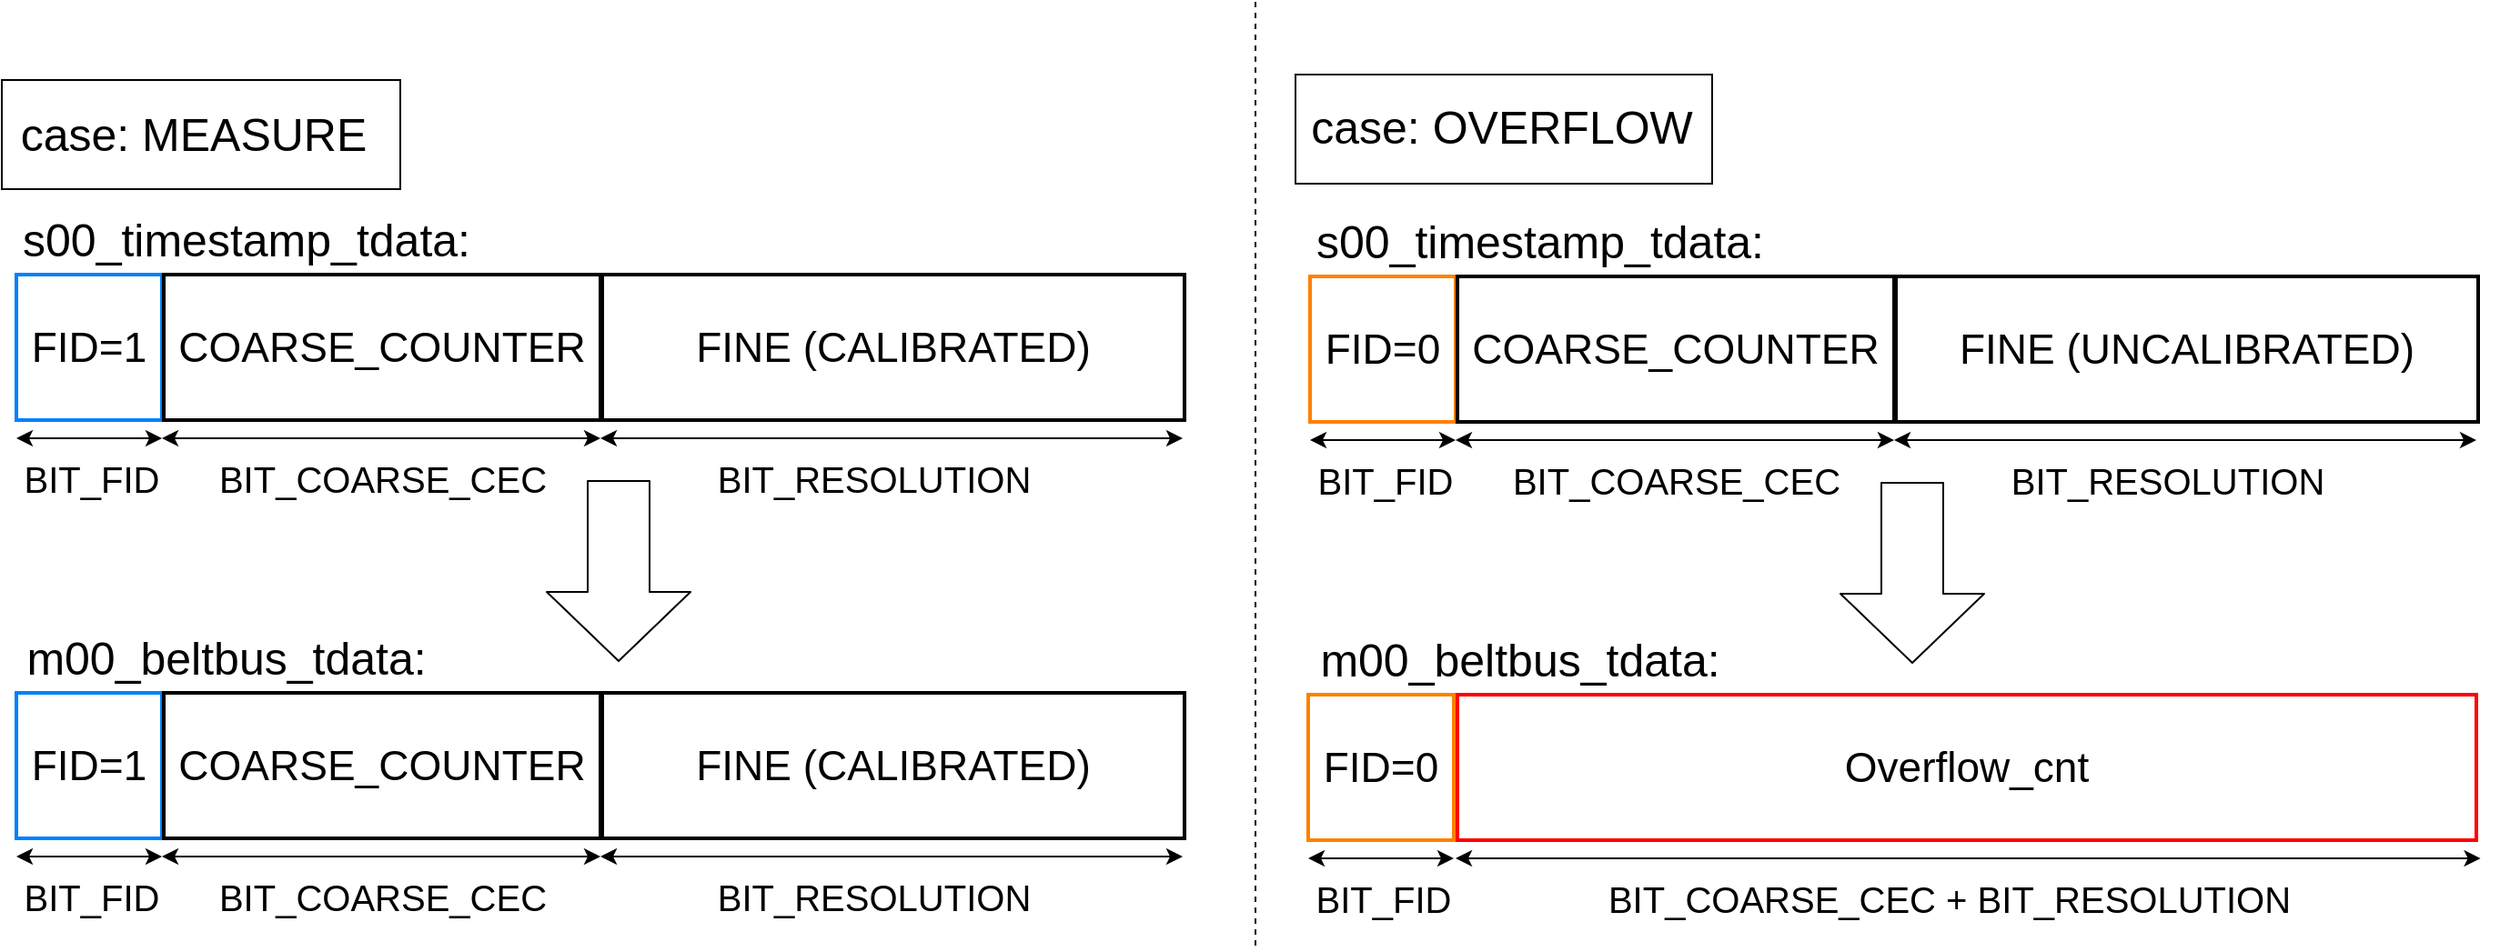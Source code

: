 <mxfile>
    <diagram id="w7tKw8dZLW4pmWy0C3Fn" name="Page-1">
        <mxGraphModel dx="1686" dy="872" grid="1" gridSize="10" guides="1" tooltips="1" connect="1" arrows="1" fold="1" page="1" pageScale="1" pageWidth="850" pageHeight="1100" math="0" shadow="0">
            <root>
                <mxCell id="0"/>
                <mxCell id="1" parent="0"/>
                <mxCell id="2" value="&lt;font style=&quot;font-size: 23px&quot;&gt;FID=1&lt;/font&gt;" style="whiteSpace=wrap;html=1;aspect=fixed;strokeColor=#007FFF;strokeWidth=2;" vertex="1" parent="1">
                    <mxGeometry x="79" y="260" width="80" height="80" as="geometry"/>
                </mxCell>
                <mxCell id="3" value="&lt;span style=&quot;font-size: 23px&quot;&gt;COARSE_COUNTER&lt;/span&gt;" style="rounded=0;whiteSpace=wrap;html=1;strokeColor=#000000;strokeWidth=2;" vertex="1" parent="1">
                    <mxGeometry x="160" y="260" width="240" height="80" as="geometry"/>
                </mxCell>
                <mxCell id="4" value="&lt;span style=&quot;font-size: 23px&quot;&gt;FINE (CALIBRATED)&lt;/span&gt;" style="rounded=0;whiteSpace=wrap;html=1;strokeColor=#000000;strokeWidth=2;" vertex="1" parent="1">
                    <mxGeometry x="401" y="260" width="320" height="80" as="geometry"/>
                </mxCell>
                <mxCell id="5" value="" style="shape=flexArrow;endArrow=classic;html=1;endWidth=44;endSize=12.33;width=34;fillColor=default;" edge="1" parent="1">
                    <mxGeometry width="50" height="50" relative="1" as="geometry">
                        <mxPoint x="410" y="373" as="sourcePoint"/>
                        <mxPoint x="410" y="473" as="targetPoint"/>
                    </mxGeometry>
                </mxCell>
                <mxCell id="6" value="&lt;span style=&quot;font-size: 23px&quot;&gt;FID=1&lt;/span&gt;" style="whiteSpace=wrap;html=1;aspect=fixed;strokeWidth=2;strokeColor=#007FFF;" vertex="1" parent="1">
                    <mxGeometry x="79" y="490" width="80" height="80" as="geometry"/>
                </mxCell>
                <mxCell id="7" value="&lt;span style=&quot;font-size: 23px&quot;&gt;COARSE_COUNTER&lt;/span&gt;" style="rounded=0;whiteSpace=wrap;html=1;strokeWidth=2;strokeColor=#000000;" vertex="1" parent="1">
                    <mxGeometry x="160" y="490" width="240" height="80" as="geometry"/>
                </mxCell>
                <mxCell id="8" value="&lt;span style=&quot;font-size: 23px&quot;&gt;FINE (CALIBRATED)&lt;/span&gt;" style="rounded=0;whiteSpace=wrap;html=1;strokeWidth=2;strokeColor=#000000;" vertex="1" parent="1">
                    <mxGeometry x="401" y="490" width="320" height="80" as="geometry"/>
                </mxCell>
                <mxCell id="9" value="" style="endArrow=none;dashed=1;html=1;" edge="1" parent="1">
                    <mxGeometry width="50" height="50" relative="1" as="geometry">
                        <mxPoint x="760" y="110" as="sourcePoint"/>
                        <mxPoint x="760" y="630" as="targetPoint"/>
                    </mxGeometry>
                </mxCell>
                <mxCell id="16" value="&lt;font style=&quot;font-size: 25px&quot;&gt;case: MEASURE&lt;/font&gt;" style="text;html=1;resizable=0;autosize=1;align=center;verticalAlign=middle;points=[];fillColor=none;strokeColor=none;rounded=0;" vertex="1" parent="1">
                    <mxGeometry x="71" y="172" width="210" height="20" as="geometry"/>
                </mxCell>
                <mxCell id="30" value="" style="rounded=0;whiteSpace=wrap;html=1;fontSize=25;fillColor=none;" vertex="1" parent="1">
                    <mxGeometry x="71" y="153" width="219" height="60" as="geometry"/>
                </mxCell>
                <mxCell id="33" value="s00_timestamp_tdata:" style="text;html=1;resizable=0;autosize=1;align=center;verticalAlign=middle;points=[];fillColor=none;strokeColor=none;rounded=0;fontSize=25;" vertex="1" parent="1">
                    <mxGeometry x="75" y="220" width="260" height="40" as="geometry"/>
                </mxCell>
                <mxCell id="34" value="m00_beltbus_tdata:" style="text;html=1;resizable=0;autosize=1;align=center;verticalAlign=middle;points=[];fillColor=none;strokeColor=none;rounded=0;fontSize=25;" vertex="1" parent="1">
                    <mxGeometry x="74" y="450" width="240" height="40" as="geometry"/>
                </mxCell>
                <mxCell id="37" value="" style="endArrow=classic;startArrow=classic;html=1;fontSize=23;fillColor=default;" edge="1" parent="1">
                    <mxGeometry width="50" height="50" relative="1" as="geometry">
                        <mxPoint x="79" y="350" as="sourcePoint"/>
                        <mxPoint x="159" y="350" as="targetPoint"/>
                    </mxGeometry>
                </mxCell>
                <mxCell id="38" value="&lt;font style=&quot;font-size: 20px&quot;&gt;BIT_FID&lt;/font&gt;" style="text;html=1;resizable=0;autosize=1;align=center;verticalAlign=middle;points=[];fillColor=none;strokeColor=none;rounded=0;fontSize=25;" vertex="1" parent="1">
                    <mxGeometry x="75" y="350" width="90" height="40" as="geometry"/>
                </mxCell>
                <mxCell id="39" value="" style="endArrow=classic;startArrow=classic;html=1;fontSize=23;fillColor=default;" edge="1" parent="1">
                    <mxGeometry width="50" height="50" relative="1" as="geometry">
                        <mxPoint x="159" y="350" as="sourcePoint"/>
                        <mxPoint x="400" y="350" as="targetPoint"/>
                    </mxGeometry>
                </mxCell>
                <mxCell id="40" value="" style="endArrow=classic;startArrow=classic;html=1;fontSize=23;fillColor=default;" edge="1" parent="1">
                    <mxGeometry width="50" height="50" relative="1" as="geometry">
                        <mxPoint x="400" y="350" as="sourcePoint"/>
                        <mxPoint x="720" y="350" as="targetPoint"/>
                    </mxGeometry>
                </mxCell>
                <mxCell id="41" value="&lt;font style=&quot;font-size: 20px&quot;&gt;BIT_COARSE_CEC&lt;/font&gt;" style="text;html=1;resizable=0;autosize=1;align=center;verticalAlign=middle;points=[];fillColor=none;strokeColor=none;rounded=0;fontSize=25;" vertex="1" parent="1">
                    <mxGeometry x="180" y="350" width="200" height="40" as="geometry"/>
                </mxCell>
                <mxCell id="42" value="&lt;font style=&quot;font-size: 20px&quot;&gt;BIT_RESOLUTION&lt;/font&gt;" style="text;html=1;resizable=0;autosize=1;align=center;verticalAlign=middle;points=[];fillColor=none;strokeColor=none;rounded=0;fontSize=25;" vertex="1" parent="1">
                    <mxGeometry x="455" y="350" width="190" height="40" as="geometry"/>
                </mxCell>
                <mxCell id="46" value="" style="endArrow=classic;startArrow=classic;html=1;fontSize=23;fillColor=default;" edge="1" parent="1">
                    <mxGeometry width="50" height="50" relative="1" as="geometry">
                        <mxPoint x="79" y="580.0" as="sourcePoint"/>
                        <mxPoint x="159" y="580.0" as="targetPoint"/>
                    </mxGeometry>
                </mxCell>
                <mxCell id="47" value="&lt;font style=&quot;font-size: 20px&quot;&gt;BIT_FID&lt;/font&gt;" style="text;html=1;resizable=0;autosize=1;align=center;verticalAlign=middle;points=[];fillColor=none;strokeColor=none;rounded=0;fontSize=25;" vertex="1" parent="1">
                    <mxGeometry x="75" y="580" width="90" height="40" as="geometry"/>
                </mxCell>
                <mxCell id="48" value="" style="endArrow=classic;startArrow=classic;html=1;fontSize=23;fillColor=default;" edge="1" parent="1">
                    <mxGeometry width="50" height="50" relative="1" as="geometry">
                        <mxPoint x="159" y="580.0" as="sourcePoint"/>
                        <mxPoint x="400" y="580.0" as="targetPoint"/>
                    </mxGeometry>
                </mxCell>
                <mxCell id="49" value="" style="endArrow=classic;startArrow=classic;html=1;fontSize=23;fillColor=default;" edge="1" parent="1">
                    <mxGeometry width="50" height="50" relative="1" as="geometry">
                        <mxPoint x="400" y="580.0" as="sourcePoint"/>
                        <mxPoint x="720" y="580.0" as="targetPoint"/>
                    </mxGeometry>
                </mxCell>
                <mxCell id="50" value="&lt;font style=&quot;font-size: 20px&quot;&gt;BIT_COARSE_CEC&lt;/font&gt;" style="text;html=1;resizable=0;autosize=1;align=center;verticalAlign=middle;points=[];fillColor=none;strokeColor=none;rounded=0;fontSize=25;" vertex="1" parent="1">
                    <mxGeometry x="180" y="580" width="200" height="40" as="geometry"/>
                </mxCell>
                <mxCell id="51" value="&lt;font style=&quot;font-size: 20px&quot;&gt;BIT_RESOLUTION&lt;/font&gt;" style="text;html=1;resizable=0;autosize=1;align=center;verticalAlign=middle;points=[];fillColor=none;strokeColor=none;rounded=0;fontSize=25;" vertex="1" parent="1">
                    <mxGeometry x="455" y="580" width="190" height="40" as="geometry"/>
                </mxCell>
                <mxCell id="73" value="" style="group" vertex="1" connectable="0" parent="1">
                    <mxGeometry x="780" y="150" width="653.286" height="471" as="geometry"/>
                </mxCell>
                <mxCell id="29" value="&lt;font style=&quot;font-size: 25px&quot;&gt;case: OVERFLOW&lt;/font&gt;" style="text;html=1;resizable=0;autosize=1;align=center;verticalAlign=middle;points=[];fillColor=none;strokeColor=none;rounded=0;" vertex="1" parent="73">
                    <mxGeometry y="18" width="230" height="20" as="geometry"/>
                </mxCell>
                <mxCell id="31" value="" style="rounded=0;whiteSpace=wrap;html=1;fontSize=25;fillColor=none;" vertex="1" parent="73">
                    <mxGeometry x="2" width="229" height="60" as="geometry"/>
                </mxCell>
                <mxCell id="52" value="&lt;font style=&quot;font-size: 23px&quot;&gt;FID=0&lt;/font&gt;" style="whiteSpace=wrap;html=1;aspect=fixed;strokeColor=#FF8000;strokeWidth=2;" vertex="1" parent="73">
                    <mxGeometry x="10" y="111" width="80" height="80" as="geometry"/>
                </mxCell>
                <mxCell id="53" value="&lt;span style=&quot;font-size: 23px&quot;&gt;COARSE_COUNTER&lt;/span&gt;" style="rounded=0;whiteSpace=wrap;html=1;strokeColor=#000000;strokeWidth=2;" vertex="1" parent="73">
                    <mxGeometry x="91" y="111" width="240" height="80" as="geometry"/>
                </mxCell>
                <mxCell id="54" value="&lt;span style=&quot;font-size: 23px&quot;&gt;FINE (UNCALIBRATED)&lt;/span&gt;" style="rounded=0;whiteSpace=wrap;html=1;strokeColor=#000000;strokeWidth=2;" vertex="1" parent="73">
                    <mxGeometry x="332" y="111" width="320" height="80" as="geometry"/>
                </mxCell>
                <mxCell id="55" value="" style="shape=flexArrow;endArrow=classic;html=1;endWidth=44;endSize=12.33;width=34;fillColor=default;" edge="1" parent="73">
                    <mxGeometry width="50" height="50" relative="1" as="geometry">
                        <mxPoint x="341" y="224" as="sourcePoint"/>
                        <mxPoint x="341" y="324" as="targetPoint"/>
                    </mxGeometry>
                </mxCell>
                <mxCell id="56" value="&lt;span style=&quot;font-size: 23px&quot;&gt;FID=0&lt;/span&gt;" style="whiteSpace=wrap;html=1;aspect=fixed;strokeWidth=2;strokeColor=#FF8000;" vertex="1" parent="73">
                    <mxGeometry x="9" y="341" width="80" height="80" as="geometry"/>
                </mxCell>
                <mxCell id="57" value="&lt;span style=&quot;font-size: 23px&quot;&gt;Overflow_cnt&lt;/span&gt;" style="rounded=0;whiteSpace=wrap;html=1;strokeWidth=2;strokeColor=#FF0000;" vertex="1" parent="73">
                    <mxGeometry x="91" y="341" width="560" height="80" as="geometry"/>
                </mxCell>
                <mxCell id="59" value="s00_timestamp_tdata:" style="text;html=1;resizable=0;autosize=1;align=center;verticalAlign=middle;points=[];fillColor=none;strokeColor=none;rounded=0;fontSize=25;" vertex="1" parent="73">
                    <mxGeometry x="6" y="71" width="260" height="40" as="geometry"/>
                </mxCell>
                <mxCell id="60" value="m00_beltbus_tdata:" style="text;html=1;resizable=0;autosize=1;align=center;verticalAlign=middle;points=[];fillColor=none;strokeColor=none;rounded=0;fontSize=25;" vertex="1" parent="73">
                    <mxGeometry x="5" y="301" width="240" height="40" as="geometry"/>
                </mxCell>
                <mxCell id="61" value="" style="endArrow=classic;startArrow=classic;html=1;fontSize=23;fillColor=default;" edge="1" parent="73">
                    <mxGeometry width="50" height="50" relative="1" as="geometry">
                        <mxPoint x="10" y="201" as="sourcePoint"/>
                        <mxPoint x="90" y="201" as="targetPoint"/>
                    </mxGeometry>
                </mxCell>
                <mxCell id="62" value="&lt;font style=&quot;font-size: 20px&quot;&gt;BIT_FID&lt;/font&gt;" style="text;html=1;resizable=0;autosize=1;align=center;verticalAlign=middle;points=[];fillColor=none;strokeColor=none;rounded=0;fontSize=25;" vertex="1" parent="73">
                    <mxGeometry x="6" y="201" width="90" height="40" as="geometry"/>
                </mxCell>
                <mxCell id="63" value="" style="endArrow=classic;startArrow=classic;html=1;fontSize=23;fillColor=default;" edge="1" parent="73">
                    <mxGeometry width="50" height="50" relative="1" as="geometry">
                        <mxPoint x="90" y="201" as="sourcePoint"/>
                        <mxPoint x="331" y="201" as="targetPoint"/>
                    </mxGeometry>
                </mxCell>
                <mxCell id="64" value="" style="endArrow=classic;startArrow=classic;html=1;fontSize=23;fillColor=default;" edge="1" parent="73">
                    <mxGeometry width="50" height="50" relative="1" as="geometry">
                        <mxPoint x="331" y="201" as="sourcePoint"/>
                        <mxPoint x="651" y="201" as="targetPoint"/>
                    </mxGeometry>
                </mxCell>
                <mxCell id="65" value="&lt;font style=&quot;font-size: 20px&quot;&gt;BIT_COARSE_CEC&lt;/font&gt;" style="text;html=1;resizable=0;autosize=1;align=center;verticalAlign=middle;points=[];fillColor=none;strokeColor=none;rounded=0;fontSize=25;" vertex="1" parent="73">
                    <mxGeometry x="111" y="201" width="200" height="40" as="geometry"/>
                </mxCell>
                <mxCell id="66" value="&lt;font style=&quot;font-size: 20px&quot;&gt;BIT_RESOLUTION&lt;/font&gt;" style="text;html=1;resizable=0;autosize=1;align=center;verticalAlign=middle;points=[];fillColor=none;strokeColor=none;rounded=0;fontSize=25;" vertex="1" parent="73">
                    <mxGeometry x="386" y="201" width="190" height="40" as="geometry"/>
                </mxCell>
                <mxCell id="67" value="" style="endArrow=classic;startArrow=classic;html=1;fontSize=23;fillColor=default;" edge="1" parent="73">
                    <mxGeometry width="50" height="50" relative="1" as="geometry">
                        <mxPoint x="9" y="431" as="sourcePoint"/>
                        <mxPoint x="89" y="431" as="targetPoint"/>
                    </mxGeometry>
                </mxCell>
                <mxCell id="68" value="&lt;font style=&quot;font-size: 20px&quot;&gt;BIT_FID&lt;/font&gt;" style="text;html=1;resizable=0;autosize=1;align=center;verticalAlign=middle;points=[];fillColor=none;strokeColor=none;rounded=0;fontSize=25;" vertex="1" parent="73">
                    <mxGeometry x="5" y="431" width="90" height="40" as="geometry"/>
                </mxCell>
                <mxCell id="69" value="" style="endArrow=classic;startArrow=classic;html=1;fontSize=23;fillColor=default;" edge="1" parent="73">
                    <mxGeometry width="50" height="50" relative="1" as="geometry">
                        <mxPoint x="90" y="431" as="sourcePoint"/>
                        <mxPoint x="653.286" y="431" as="targetPoint"/>
                    </mxGeometry>
                </mxCell>
                <mxCell id="71" value="&lt;font style=&quot;font-size: 20px&quot;&gt;BIT_COARSE_CEC + BIT_RESOLUTION&lt;/font&gt;" style="text;html=1;resizable=0;autosize=1;align=center;verticalAlign=middle;points=[];fillColor=none;strokeColor=none;rounded=0;fontSize=25;" vertex="1" parent="73">
                    <mxGeometry x="166" y="431" width="390" height="40" as="geometry"/>
                </mxCell>
            </root>
        </mxGraphModel>
    </diagram>
</mxfile>